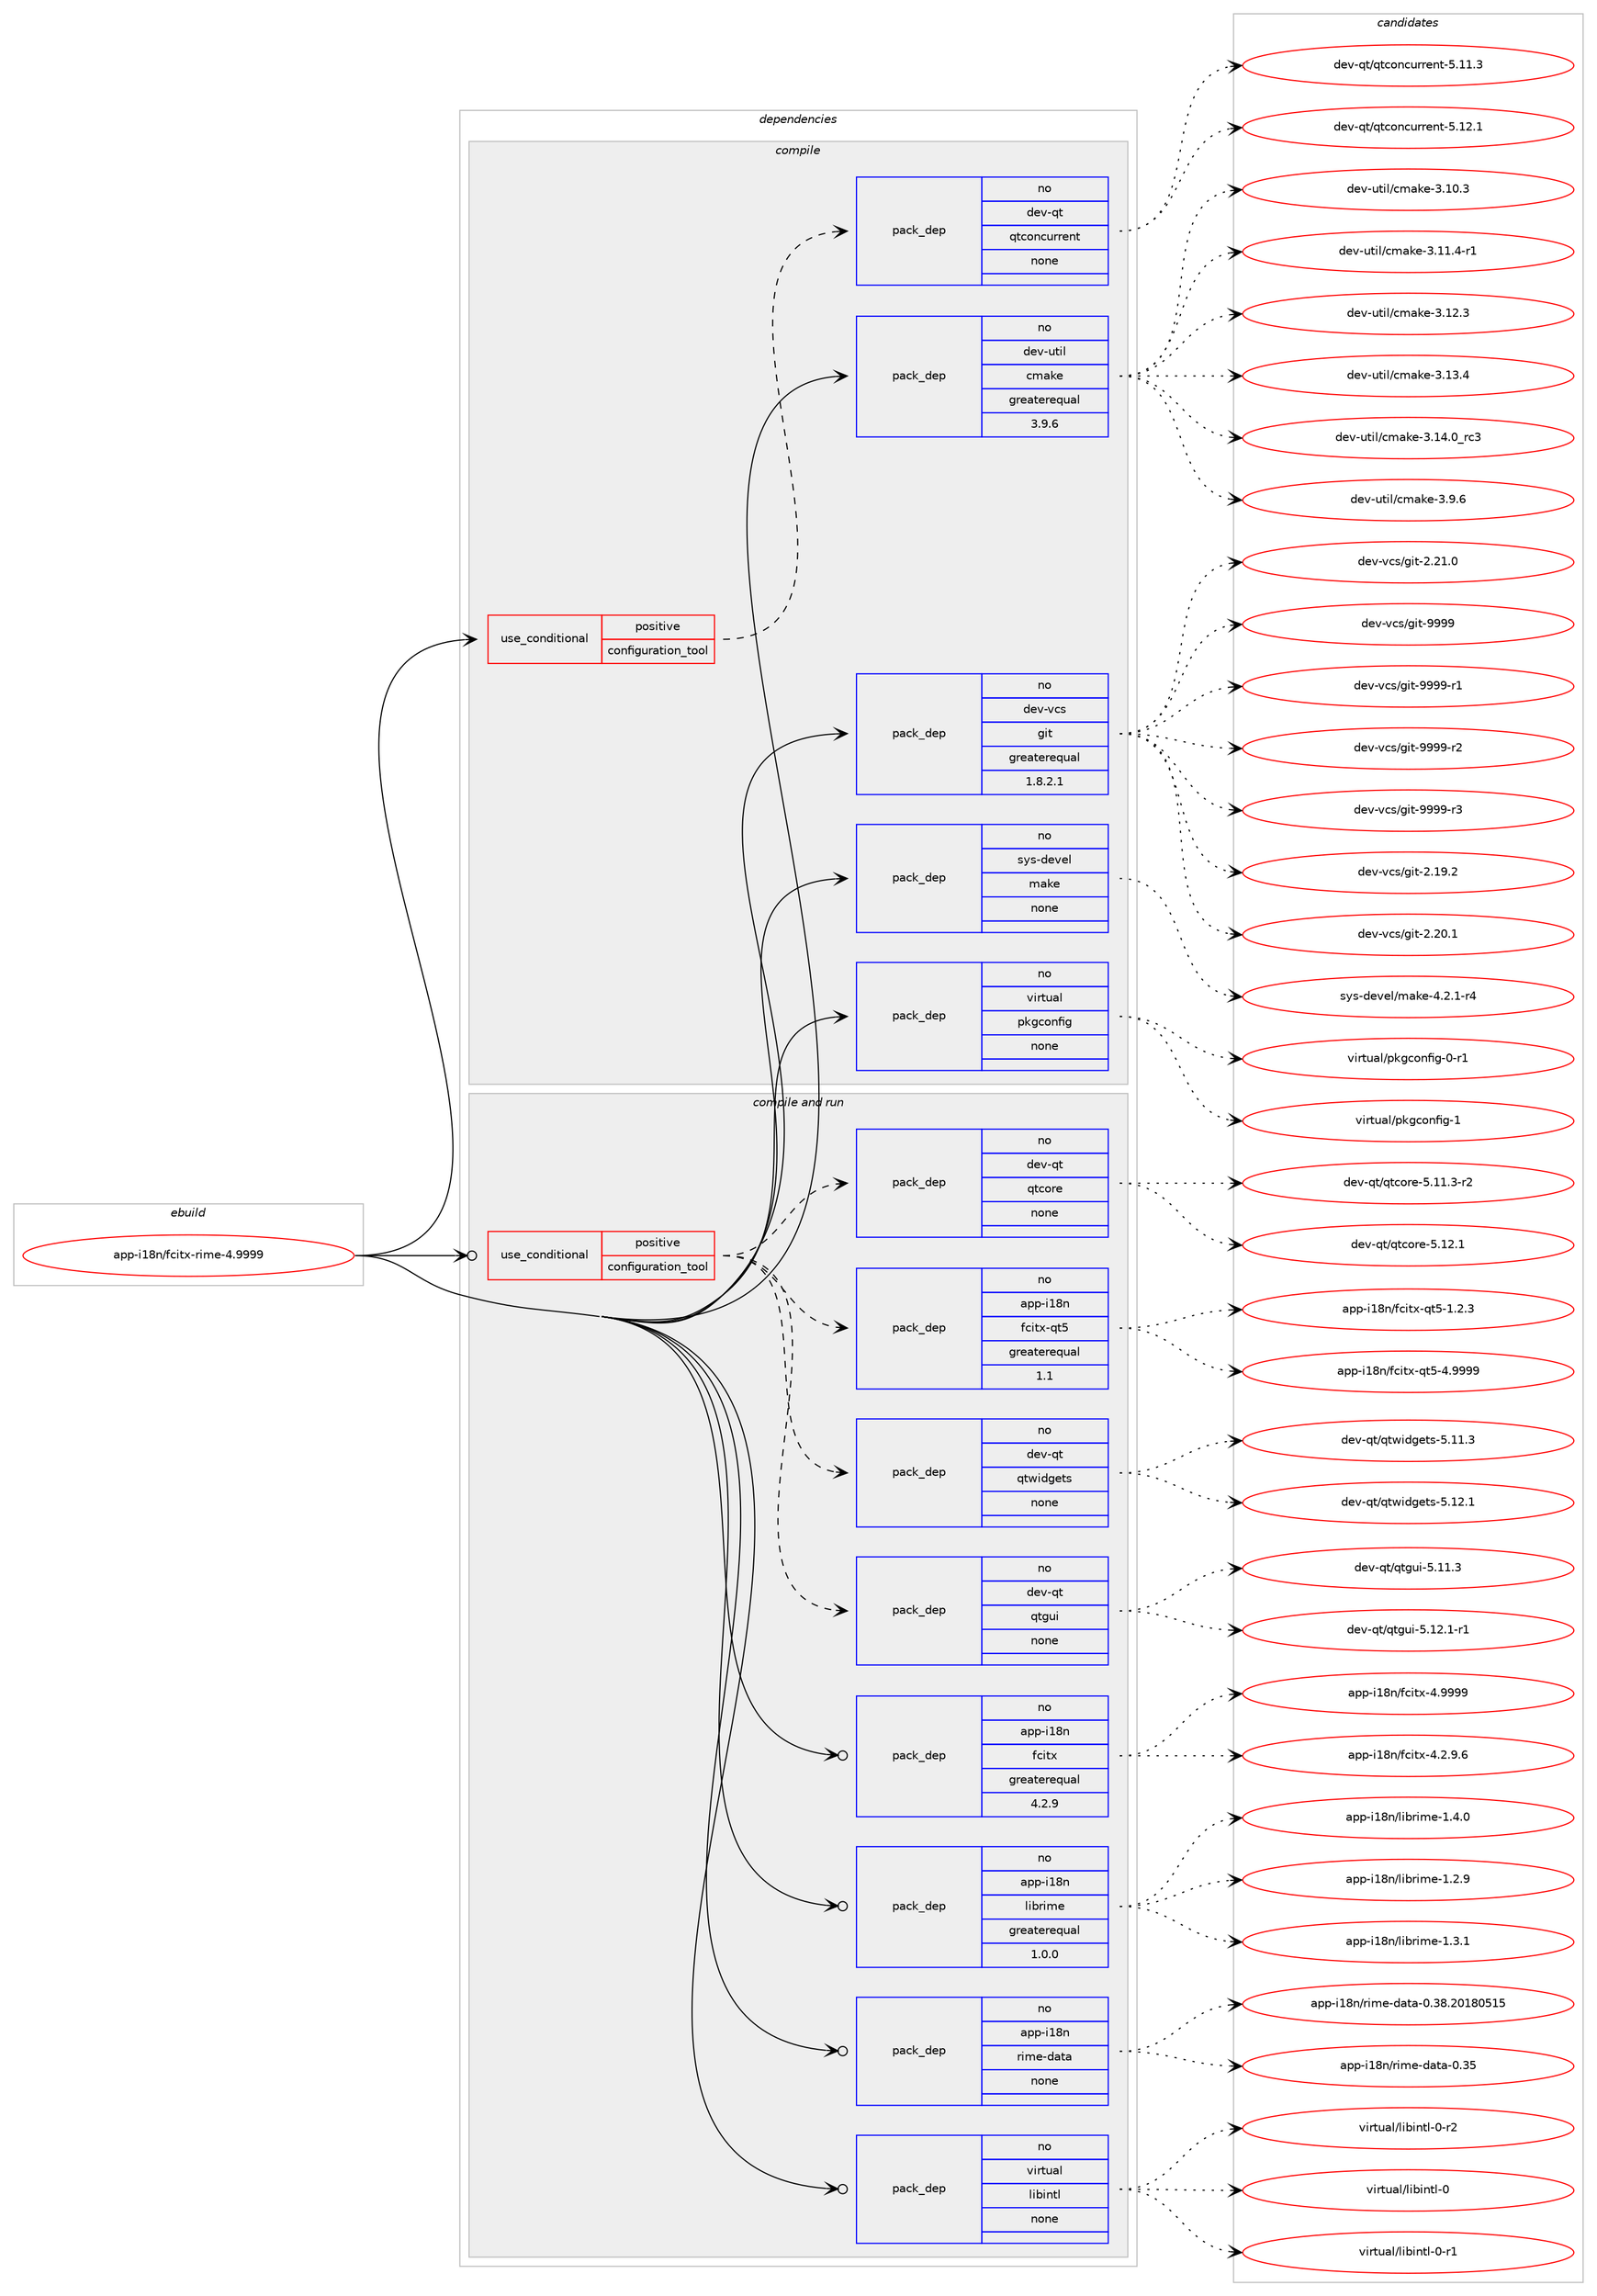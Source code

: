 digraph prolog {

# *************
# Graph options
# *************

newrank=true;
concentrate=true;
compound=true;
graph [rankdir=LR,fontname=Helvetica,fontsize=10,ranksep=1.5];#, ranksep=2.5, nodesep=0.2];
edge  [arrowhead=vee];
node  [fontname=Helvetica,fontsize=10];

# **********
# The ebuild
# **********

subgraph cluster_leftcol {
color=gray;
rank=same;
label=<<i>ebuild</i>>;
id [label="app-i18n/fcitx-rime-4.9999", color=red, width=4, href="../app-i18n/fcitx-rime-4.9999.svg"];
}

# ****************
# The dependencies
# ****************

subgraph cluster_midcol {
color=gray;
label=<<i>dependencies</i>>;
subgraph cluster_compile {
fillcolor="#eeeeee";
style=filled;
label=<<i>compile</i>>;
subgraph cond352502 {
dependency1294656 [label=<<TABLE BORDER="0" CELLBORDER="1" CELLSPACING="0" CELLPADDING="4"><TR><TD ROWSPAN="3" CELLPADDING="10">use_conditional</TD></TR><TR><TD>positive</TD></TR><TR><TD>configuration_tool</TD></TR></TABLE>>, shape=none, color=red];
subgraph pack922055 {
dependency1294657 [label=<<TABLE BORDER="0" CELLBORDER="1" CELLSPACING="0" CELLPADDING="4" WIDTH="220"><TR><TD ROWSPAN="6" CELLPADDING="30">pack_dep</TD></TR><TR><TD WIDTH="110">no</TD></TR><TR><TD>dev-qt</TD></TR><TR><TD>qtconcurrent</TD></TR><TR><TD>none</TD></TR><TR><TD></TD></TR></TABLE>>, shape=none, color=blue];
}
dependency1294656:e -> dependency1294657:w [weight=20,style="dashed",arrowhead="vee"];
}
id:e -> dependency1294656:w [weight=20,style="solid",arrowhead="vee"];
subgraph pack922056 {
dependency1294658 [label=<<TABLE BORDER="0" CELLBORDER="1" CELLSPACING="0" CELLPADDING="4" WIDTH="220"><TR><TD ROWSPAN="6" CELLPADDING="30">pack_dep</TD></TR><TR><TD WIDTH="110">no</TD></TR><TR><TD>dev-util</TD></TR><TR><TD>cmake</TD></TR><TR><TD>greaterequal</TD></TR><TR><TD>3.9.6</TD></TR></TABLE>>, shape=none, color=blue];
}
id:e -> dependency1294658:w [weight=20,style="solid",arrowhead="vee"];
subgraph pack922057 {
dependency1294659 [label=<<TABLE BORDER="0" CELLBORDER="1" CELLSPACING="0" CELLPADDING="4" WIDTH="220"><TR><TD ROWSPAN="6" CELLPADDING="30">pack_dep</TD></TR><TR><TD WIDTH="110">no</TD></TR><TR><TD>dev-vcs</TD></TR><TR><TD>git</TD></TR><TR><TD>greaterequal</TD></TR><TR><TD>1.8.2.1</TD></TR></TABLE>>, shape=none, color=blue];
}
id:e -> dependency1294659:w [weight=20,style="solid",arrowhead="vee"];
subgraph pack922058 {
dependency1294660 [label=<<TABLE BORDER="0" CELLBORDER="1" CELLSPACING="0" CELLPADDING="4" WIDTH="220"><TR><TD ROWSPAN="6" CELLPADDING="30">pack_dep</TD></TR><TR><TD WIDTH="110">no</TD></TR><TR><TD>sys-devel</TD></TR><TR><TD>make</TD></TR><TR><TD>none</TD></TR><TR><TD></TD></TR></TABLE>>, shape=none, color=blue];
}
id:e -> dependency1294660:w [weight=20,style="solid",arrowhead="vee"];
subgraph pack922059 {
dependency1294661 [label=<<TABLE BORDER="0" CELLBORDER="1" CELLSPACING="0" CELLPADDING="4" WIDTH="220"><TR><TD ROWSPAN="6" CELLPADDING="30">pack_dep</TD></TR><TR><TD WIDTH="110">no</TD></TR><TR><TD>virtual</TD></TR><TR><TD>pkgconfig</TD></TR><TR><TD>none</TD></TR><TR><TD></TD></TR></TABLE>>, shape=none, color=blue];
}
id:e -> dependency1294661:w [weight=20,style="solid",arrowhead="vee"];
}
subgraph cluster_compileandrun {
fillcolor="#eeeeee";
style=filled;
label=<<i>compile and run</i>>;
subgraph cond352503 {
dependency1294662 [label=<<TABLE BORDER="0" CELLBORDER="1" CELLSPACING="0" CELLPADDING="4"><TR><TD ROWSPAN="3" CELLPADDING="10">use_conditional</TD></TR><TR><TD>positive</TD></TR><TR><TD>configuration_tool</TD></TR></TABLE>>, shape=none, color=red];
subgraph pack922060 {
dependency1294663 [label=<<TABLE BORDER="0" CELLBORDER="1" CELLSPACING="0" CELLPADDING="4" WIDTH="220"><TR><TD ROWSPAN="6" CELLPADDING="30">pack_dep</TD></TR><TR><TD WIDTH="110">no</TD></TR><TR><TD>app-i18n</TD></TR><TR><TD>fcitx-qt5</TD></TR><TR><TD>greaterequal</TD></TR><TR><TD>1.1</TD></TR></TABLE>>, shape=none, color=blue];
}
dependency1294662:e -> dependency1294663:w [weight=20,style="dashed",arrowhead="vee"];
subgraph pack922061 {
dependency1294664 [label=<<TABLE BORDER="0" CELLBORDER="1" CELLSPACING="0" CELLPADDING="4" WIDTH="220"><TR><TD ROWSPAN="6" CELLPADDING="30">pack_dep</TD></TR><TR><TD WIDTH="110">no</TD></TR><TR><TD>dev-qt</TD></TR><TR><TD>qtcore</TD></TR><TR><TD>none</TD></TR><TR><TD></TD></TR></TABLE>>, shape=none, color=blue];
}
dependency1294662:e -> dependency1294664:w [weight=20,style="dashed",arrowhead="vee"];
subgraph pack922062 {
dependency1294665 [label=<<TABLE BORDER="0" CELLBORDER="1" CELLSPACING="0" CELLPADDING="4" WIDTH="220"><TR><TD ROWSPAN="6" CELLPADDING="30">pack_dep</TD></TR><TR><TD WIDTH="110">no</TD></TR><TR><TD>dev-qt</TD></TR><TR><TD>qtgui</TD></TR><TR><TD>none</TD></TR><TR><TD></TD></TR></TABLE>>, shape=none, color=blue];
}
dependency1294662:e -> dependency1294665:w [weight=20,style="dashed",arrowhead="vee"];
subgraph pack922063 {
dependency1294666 [label=<<TABLE BORDER="0" CELLBORDER="1" CELLSPACING="0" CELLPADDING="4" WIDTH="220"><TR><TD ROWSPAN="6" CELLPADDING="30">pack_dep</TD></TR><TR><TD WIDTH="110">no</TD></TR><TR><TD>dev-qt</TD></TR><TR><TD>qtwidgets</TD></TR><TR><TD>none</TD></TR><TR><TD></TD></TR></TABLE>>, shape=none, color=blue];
}
dependency1294662:e -> dependency1294666:w [weight=20,style="dashed",arrowhead="vee"];
}
id:e -> dependency1294662:w [weight=20,style="solid",arrowhead="odotvee"];
subgraph pack922064 {
dependency1294667 [label=<<TABLE BORDER="0" CELLBORDER="1" CELLSPACING="0" CELLPADDING="4" WIDTH="220"><TR><TD ROWSPAN="6" CELLPADDING="30">pack_dep</TD></TR><TR><TD WIDTH="110">no</TD></TR><TR><TD>app-i18n</TD></TR><TR><TD>fcitx</TD></TR><TR><TD>greaterequal</TD></TR><TR><TD>4.2.9</TD></TR></TABLE>>, shape=none, color=blue];
}
id:e -> dependency1294667:w [weight=20,style="solid",arrowhead="odotvee"];
subgraph pack922065 {
dependency1294668 [label=<<TABLE BORDER="0" CELLBORDER="1" CELLSPACING="0" CELLPADDING="4" WIDTH="220"><TR><TD ROWSPAN="6" CELLPADDING="30">pack_dep</TD></TR><TR><TD WIDTH="110">no</TD></TR><TR><TD>app-i18n</TD></TR><TR><TD>librime</TD></TR><TR><TD>greaterequal</TD></TR><TR><TD>1.0.0</TD></TR></TABLE>>, shape=none, color=blue];
}
id:e -> dependency1294668:w [weight=20,style="solid",arrowhead="odotvee"];
subgraph pack922066 {
dependency1294669 [label=<<TABLE BORDER="0" CELLBORDER="1" CELLSPACING="0" CELLPADDING="4" WIDTH="220"><TR><TD ROWSPAN="6" CELLPADDING="30">pack_dep</TD></TR><TR><TD WIDTH="110">no</TD></TR><TR><TD>app-i18n</TD></TR><TR><TD>rime-data</TD></TR><TR><TD>none</TD></TR><TR><TD></TD></TR></TABLE>>, shape=none, color=blue];
}
id:e -> dependency1294669:w [weight=20,style="solid",arrowhead="odotvee"];
subgraph pack922067 {
dependency1294670 [label=<<TABLE BORDER="0" CELLBORDER="1" CELLSPACING="0" CELLPADDING="4" WIDTH="220"><TR><TD ROWSPAN="6" CELLPADDING="30">pack_dep</TD></TR><TR><TD WIDTH="110">no</TD></TR><TR><TD>virtual</TD></TR><TR><TD>libintl</TD></TR><TR><TD>none</TD></TR><TR><TD></TD></TR></TABLE>>, shape=none, color=blue];
}
id:e -> dependency1294670:w [weight=20,style="solid",arrowhead="odotvee"];
}
subgraph cluster_run {
fillcolor="#eeeeee";
style=filled;
label=<<i>run</i>>;
}
}

# **************
# The candidates
# **************

subgraph cluster_choices {
rank=same;
color=gray;
label=<<i>candidates</i>>;

subgraph choice922055 {
color=black;
nodesep=1;
choice1001011184511311647113116991111109911711411410111011645534649494651 [label="dev-qt/qtconcurrent-5.11.3", color=red, width=4,href="../dev-qt/qtconcurrent-5.11.3.svg"];
choice1001011184511311647113116991111109911711411410111011645534649504649 [label="dev-qt/qtconcurrent-5.12.1", color=red, width=4,href="../dev-qt/qtconcurrent-5.12.1.svg"];
dependency1294657:e -> choice1001011184511311647113116991111109911711411410111011645534649494651:w [style=dotted,weight="100"];
dependency1294657:e -> choice1001011184511311647113116991111109911711411410111011645534649504649:w [style=dotted,weight="100"];
}
subgraph choice922056 {
color=black;
nodesep=1;
choice1001011184511711610510847991099710710145514649484651 [label="dev-util/cmake-3.10.3", color=red, width=4,href="../dev-util/cmake-3.10.3.svg"];
choice10010111845117116105108479910997107101455146494946524511449 [label="dev-util/cmake-3.11.4-r1", color=red, width=4,href="../dev-util/cmake-3.11.4-r1.svg"];
choice1001011184511711610510847991099710710145514649504651 [label="dev-util/cmake-3.12.3", color=red, width=4,href="../dev-util/cmake-3.12.3.svg"];
choice1001011184511711610510847991099710710145514649514652 [label="dev-util/cmake-3.13.4", color=red, width=4,href="../dev-util/cmake-3.13.4.svg"];
choice1001011184511711610510847991099710710145514649524648951149951 [label="dev-util/cmake-3.14.0_rc3", color=red, width=4,href="../dev-util/cmake-3.14.0_rc3.svg"];
choice10010111845117116105108479910997107101455146574654 [label="dev-util/cmake-3.9.6", color=red, width=4,href="../dev-util/cmake-3.9.6.svg"];
dependency1294658:e -> choice1001011184511711610510847991099710710145514649484651:w [style=dotted,weight="100"];
dependency1294658:e -> choice10010111845117116105108479910997107101455146494946524511449:w [style=dotted,weight="100"];
dependency1294658:e -> choice1001011184511711610510847991099710710145514649504651:w [style=dotted,weight="100"];
dependency1294658:e -> choice1001011184511711610510847991099710710145514649514652:w [style=dotted,weight="100"];
dependency1294658:e -> choice1001011184511711610510847991099710710145514649524648951149951:w [style=dotted,weight="100"];
dependency1294658:e -> choice10010111845117116105108479910997107101455146574654:w [style=dotted,weight="100"];
}
subgraph choice922057 {
color=black;
nodesep=1;
choice10010111845118991154710310511645504649574650 [label="dev-vcs/git-2.19.2", color=red, width=4,href="../dev-vcs/git-2.19.2.svg"];
choice10010111845118991154710310511645504650484649 [label="dev-vcs/git-2.20.1", color=red, width=4,href="../dev-vcs/git-2.20.1.svg"];
choice10010111845118991154710310511645504650494648 [label="dev-vcs/git-2.21.0", color=red, width=4,href="../dev-vcs/git-2.21.0.svg"];
choice1001011184511899115471031051164557575757 [label="dev-vcs/git-9999", color=red, width=4,href="../dev-vcs/git-9999.svg"];
choice10010111845118991154710310511645575757574511449 [label="dev-vcs/git-9999-r1", color=red, width=4,href="../dev-vcs/git-9999-r1.svg"];
choice10010111845118991154710310511645575757574511450 [label="dev-vcs/git-9999-r2", color=red, width=4,href="../dev-vcs/git-9999-r2.svg"];
choice10010111845118991154710310511645575757574511451 [label="dev-vcs/git-9999-r3", color=red, width=4,href="../dev-vcs/git-9999-r3.svg"];
dependency1294659:e -> choice10010111845118991154710310511645504649574650:w [style=dotted,weight="100"];
dependency1294659:e -> choice10010111845118991154710310511645504650484649:w [style=dotted,weight="100"];
dependency1294659:e -> choice10010111845118991154710310511645504650494648:w [style=dotted,weight="100"];
dependency1294659:e -> choice1001011184511899115471031051164557575757:w [style=dotted,weight="100"];
dependency1294659:e -> choice10010111845118991154710310511645575757574511449:w [style=dotted,weight="100"];
dependency1294659:e -> choice10010111845118991154710310511645575757574511450:w [style=dotted,weight="100"];
dependency1294659:e -> choice10010111845118991154710310511645575757574511451:w [style=dotted,weight="100"];
}
subgraph choice922058 {
color=black;
nodesep=1;
choice1151211154510010111810110847109971071014552465046494511452 [label="sys-devel/make-4.2.1-r4", color=red, width=4,href="../sys-devel/make-4.2.1-r4.svg"];
dependency1294660:e -> choice1151211154510010111810110847109971071014552465046494511452:w [style=dotted,weight="100"];
}
subgraph choice922059 {
color=black;
nodesep=1;
choice11810511411611797108471121071039911111010210510345484511449 [label="virtual/pkgconfig-0-r1", color=red, width=4,href="../virtual/pkgconfig-0-r1.svg"];
choice1181051141161179710847112107103991111101021051034549 [label="virtual/pkgconfig-1", color=red, width=4,href="../virtual/pkgconfig-1.svg"];
dependency1294661:e -> choice11810511411611797108471121071039911111010210510345484511449:w [style=dotted,weight="100"];
dependency1294661:e -> choice1181051141161179710847112107103991111101021051034549:w [style=dotted,weight="100"];
}
subgraph choice922060 {
color=black;
nodesep=1;
choice9711211245105495611047102991051161204511311653454946504651 [label="app-i18n/fcitx-qt5-1.2.3", color=red, width=4,href="../app-i18n/fcitx-qt5-1.2.3.svg"];
choice971121124510549561104710299105116120451131165345524657575757 [label="app-i18n/fcitx-qt5-4.9999", color=red, width=4,href="../app-i18n/fcitx-qt5-4.9999.svg"];
dependency1294663:e -> choice9711211245105495611047102991051161204511311653454946504651:w [style=dotted,weight="100"];
dependency1294663:e -> choice971121124510549561104710299105116120451131165345524657575757:w [style=dotted,weight="100"];
}
subgraph choice922061 {
color=black;
nodesep=1;
choice100101118451131164711311699111114101455346494946514511450 [label="dev-qt/qtcore-5.11.3-r2", color=red, width=4,href="../dev-qt/qtcore-5.11.3-r2.svg"];
choice10010111845113116471131169911111410145534649504649 [label="dev-qt/qtcore-5.12.1", color=red, width=4,href="../dev-qt/qtcore-5.12.1.svg"];
dependency1294664:e -> choice100101118451131164711311699111114101455346494946514511450:w [style=dotted,weight="100"];
dependency1294664:e -> choice10010111845113116471131169911111410145534649504649:w [style=dotted,weight="100"];
}
subgraph choice922062 {
color=black;
nodesep=1;
choice100101118451131164711311610311710545534649494651 [label="dev-qt/qtgui-5.11.3", color=red, width=4,href="../dev-qt/qtgui-5.11.3.svg"];
choice1001011184511311647113116103117105455346495046494511449 [label="dev-qt/qtgui-5.12.1-r1", color=red, width=4,href="../dev-qt/qtgui-5.12.1-r1.svg"];
dependency1294665:e -> choice100101118451131164711311610311710545534649494651:w [style=dotted,weight="100"];
dependency1294665:e -> choice1001011184511311647113116103117105455346495046494511449:w [style=dotted,weight="100"];
}
subgraph choice922063 {
color=black;
nodesep=1;
choice100101118451131164711311611910510010310111611545534649494651 [label="dev-qt/qtwidgets-5.11.3", color=red, width=4,href="../dev-qt/qtwidgets-5.11.3.svg"];
choice100101118451131164711311611910510010310111611545534649504649 [label="dev-qt/qtwidgets-5.12.1", color=red, width=4,href="../dev-qt/qtwidgets-5.12.1.svg"];
dependency1294666:e -> choice100101118451131164711311611910510010310111611545534649494651:w [style=dotted,weight="100"];
dependency1294666:e -> choice100101118451131164711311611910510010310111611545534649504649:w [style=dotted,weight="100"];
}
subgraph choice922064 {
color=black;
nodesep=1;
choice9711211245105495611047102991051161204552465046574654 [label="app-i18n/fcitx-4.2.9.6", color=red, width=4,href="../app-i18n/fcitx-4.2.9.6.svg"];
choice97112112451054956110471029910511612045524657575757 [label="app-i18n/fcitx-4.9999", color=red, width=4,href="../app-i18n/fcitx-4.9999.svg"];
dependency1294667:e -> choice9711211245105495611047102991051161204552465046574654:w [style=dotted,weight="100"];
dependency1294667:e -> choice97112112451054956110471029910511612045524657575757:w [style=dotted,weight="100"];
}
subgraph choice922065 {
color=black;
nodesep=1;
choice971121124510549561104710810598114105109101454946504657 [label="app-i18n/librime-1.2.9", color=red, width=4,href="../app-i18n/librime-1.2.9.svg"];
choice971121124510549561104710810598114105109101454946514649 [label="app-i18n/librime-1.3.1", color=red, width=4,href="../app-i18n/librime-1.3.1.svg"];
choice971121124510549561104710810598114105109101454946524648 [label="app-i18n/librime-1.4.0", color=red, width=4,href="../app-i18n/librime-1.4.0.svg"];
dependency1294668:e -> choice971121124510549561104710810598114105109101454946504657:w [style=dotted,weight="100"];
dependency1294668:e -> choice971121124510549561104710810598114105109101454946514649:w [style=dotted,weight="100"];
dependency1294668:e -> choice971121124510549561104710810598114105109101454946524648:w [style=dotted,weight="100"];
}
subgraph choice922066 {
color=black;
nodesep=1;
choice97112112451054956110471141051091014510097116974548465153 [label="app-i18n/rime-data-0.35", color=red, width=4,href="../app-i18n/rime-data-0.35.svg"];
choice97112112451054956110471141051091014510097116974548465156465048495648534953 [label="app-i18n/rime-data-0.38.20180515", color=red, width=4,href="../app-i18n/rime-data-0.38.20180515.svg"];
dependency1294669:e -> choice97112112451054956110471141051091014510097116974548465153:w [style=dotted,weight="100"];
dependency1294669:e -> choice97112112451054956110471141051091014510097116974548465156465048495648534953:w [style=dotted,weight="100"];
}
subgraph choice922067 {
color=black;
nodesep=1;
choice1181051141161179710847108105981051101161084548 [label="virtual/libintl-0", color=red, width=4,href="../virtual/libintl-0.svg"];
choice11810511411611797108471081059810511011610845484511449 [label="virtual/libintl-0-r1", color=red, width=4,href="../virtual/libintl-0-r1.svg"];
choice11810511411611797108471081059810511011610845484511450 [label="virtual/libintl-0-r2", color=red, width=4,href="../virtual/libintl-0-r2.svg"];
dependency1294670:e -> choice1181051141161179710847108105981051101161084548:w [style=dotted,weight="100"];
dependency1294670:e -> choice11810511411611797108471081059810511011610845484511449:w [style=dotted,weight="100"];
dependency1294670:e -> choice11810511411611797108471081059810511011610845484511450:w [style=dotted,weight="100"];
}
}

}

